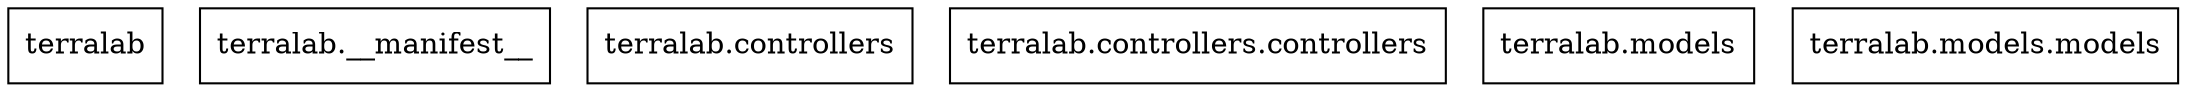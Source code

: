 digraph "packages" {
charset="utf-8"
rankdir=BT
"0" [label="terralab", shape="box"];
"1" [label="terralab.__manifest__", shape="box"];
"2" [label="terralab.controllers", shape="box"];
"3" [label="terralab.controllers.controllers", shape="box"];
"4" [label="terralab.models", shape="box"];
"5" [label="terralab.models.models", shape="box"];
}
